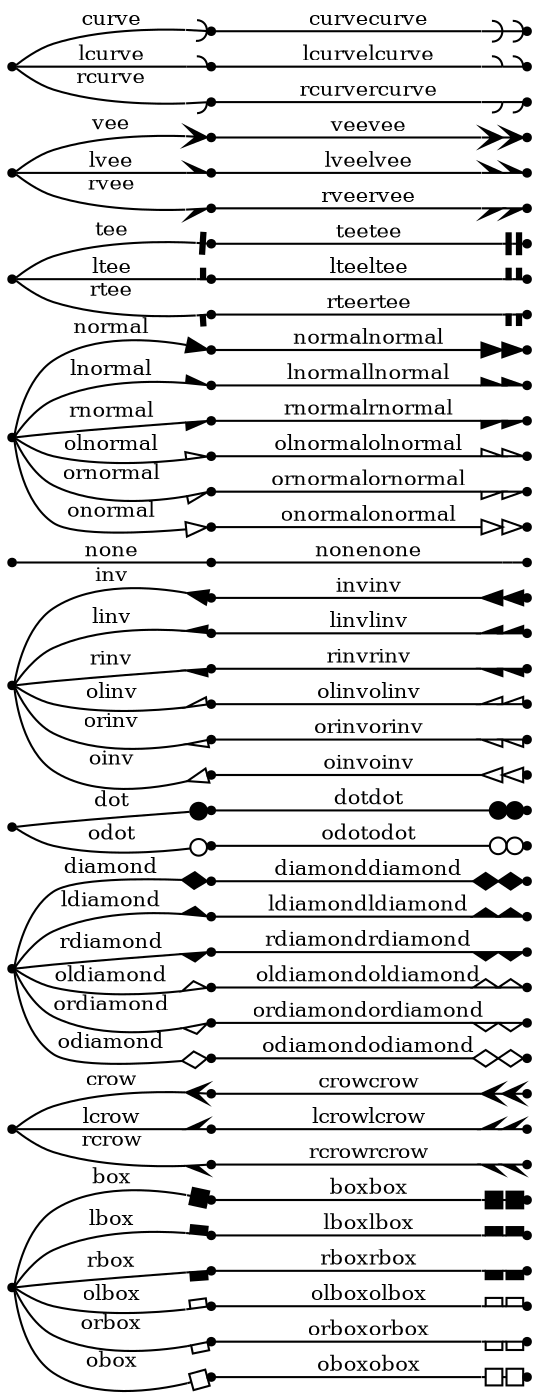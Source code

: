 digraph G {
	graph [rankdir=LR nodesep=0.0]
	node [shape=point label=""]
	edge [fontsize=10]
	_box -> box [arrowhead=box label=box]
	box -> boxbox [arrowhead=boxbox label=boxbox]
	_box -> lbox [arrowhead=lbox label=lbox]
	lbox -> lboxlbox [arrowhead=lboxlbox label=lboxlbox]
	_box -> rbox [arrowhead=rbox label=rbox]
	rbox -> rboxrbox [arrowhead=rboxrbox label=rboxrbox]
	_box -> olbox [arrowhead=olbox label=olbox]
	olbox -> olboxolbox [arrowhead=olboxolbox label=olboxolbox]
	_box -> orbox [arrowhead=orbox label=orbox]
	orbox -> orboxorbox [arrowhead=orboxorbox label=orboxorbox]
	_box -> obox [arrowhead=obox label=obox]
	obox -> oboxobox [arrowhead=oboxobox label=oboxobox]
	_crow -> crow [arrowhead=crow label=crow]
	crow -> crowcrow [arrowhead=crowcrow label=crowcrow]
	_crow -> lcrow [arrowhead=lcrow label=lcrow]
	lcrow -> lcrowlcrow [arrowhead=lcrowlcrow label=lcrowlcrow]
	_crow -> rcrow [arrowhead=rcrow label=rcrow]
	rcrow -> rcrowrcrow [arrowhead=rcrowrcrow label=rcrowrcrow]
	_diamond -> diamond [arrowhead=diamond label=diamond]
	diamond -> diamonddiamond [arrowhead=diamonddiamond label=diamonddiamond]
	_diamond -> ldiamond [arrowhead=ldiamond label=ldiamond]
	ldiamond -> ldiamondldiamond [arrowhead=ldiamondldiamond label=ldiamondldiamond]
	_diamond -> rdiamond [arrowhead=rdiamond label=rdiamond]
	rdiamond -> rdiamondrdiamond [arrowhead=rdiamondrdiamond label=rdiamondrdiamond]
	_diamond -> oldiamond [arrowhead=oldiamond label=oldiamond]
	oldiamond -> oldiamondoldiamond [arrowhead=oldiamondoldiamond label=oldiamondoldiamond]
	_diamond -> ordiamond [arrowhead=ordiamond label=ordiamond]
	ordiamond -> ordiamondordiamond [arrowhead=ordiamondordiamond label=ordiamondordiamond]
	_diamond -> odiamond [arrowhead=odiamond label=odiamond]
	odiamond -> odiamondodiamond [arrowhead=odiamondodiamond label=odiamondodiamond]
	_dot -> dot [arrowhead=dot label=dot]
	dot -> dotdot [arrowhead=dotdot label=dotdot]
	_dot -> odot [arrowhead=odot label=odot]
	odot -> odotodot [arrowhead=odotodot label=odotodot]
	_inv -> inv [arrowhead=inv label=inv]
	inv -> invinv [arrowhead=invinv label=invinv]
	_inv -> linv [arrowhead=linv label=linv]
	linv -> linvlinv [arrowhead=linvlinv label=linvlinv]
	_inv -> rinv [arrowhead=rinv label=rinv]
	rinv -> rinvrinv [arrowhead=rinvrinv label=rinvrinv]
	_inv -> olinv [arrowhead=olinv label=olinv]
	olinv -> olinvolinv [arrowhead=olinvolinv label=olinvolinv]
	_inv -> orinv [arrowhead=orinv label=orinv]
	orinv -> orinvorinv [arrowhead=orinvorinv label=orinvorinv]
	_inv -> oinv [arrowhead=oinv label=oinv]
	oinv -> oinvoinv [arrowhead=oinvoinv label=oinvoinv]
	_none -> none [arrowhead=none label=none]
	none -> nonenone [arrowhead=nonenone label=nonenone]
	_normal -> normal [arrowhead=normal label=normal]
	normal -> normalnormal [arrowhead=normalnormal label=normalnormal]
	_normal -> lnormal [arrowhead=lnormal label=lnormal]
	lnormal -> lnormallnormal [arrowhead=lnormallnormal label=lnormallnormal]
	_normal -> rnormal [arrowhead=rnormal label=rnormal]
	rnormal -> rnormalrnormal [arrowhead=rnormalrnormal label=rnormalrnormal]
	_normal -> olnormal [arrowhead=olnormal label=olnormal]
	olnormal -> olnormalolnormal [arrowhead=olnormalolnormal label=olnormalolnormal]
	_normal -> ornormal [arrowhead=ornormal label=ornormal]
	ornormal -> ornormalornormal [arrowhead=ornormalornormal label=ornormalornormal]
	_normal -> onormal [arrowhead=onormal label=onormal]
	onormal -> onormalonormal [arrowhead=onormalonormal label=onormalonormal]
	_tee -> tee [arrowhead=tee label=tee]
	tee -> teetee [arrowhead=teetee label=teetee]
	_tee -> ltee [arrowhead=ltee label=ltee]
	ltee -> lteeltee [arrowhead=lteeltee label=lteeltee]
	_tee -> rtee [arrowhead=rtee label=rtee]
	rtee -> rteertee [arrowhead=rteertee label=rteertee]
	_vee -> vee [arrowhead=vee label=vee]
	vee -> veevee [arrowhead=veevee label=veevee]
	_vee -> lvee [arrowhead=lvee label=lvee]
	lvee -> lveelvee [arrowhead=lveelvee label=lveelvee]
	_vee -> rvee [arrowhead=rvee label=rvee]
	rvee -> rveervee [arrowhead=rveervee label=rveervee]
	_curve -> curve [arrowhead=curve label=curve]
	curve -> curvecurve [arrowhead=curvecurve label=curvecurve]
	_curve -> lcurve [arrowhead=lcurve label=lcurve]
	lcurve -> lcurvelcurve [arrowhead=lcurvelcurve label=lcurvelcurve]
	_curve -> rcurve [arrowhead=rcurve label=rcurve]
	rcurve -> rcurvercurve [arrowhead=rcurvercurve label=rcurvercurve]
}
